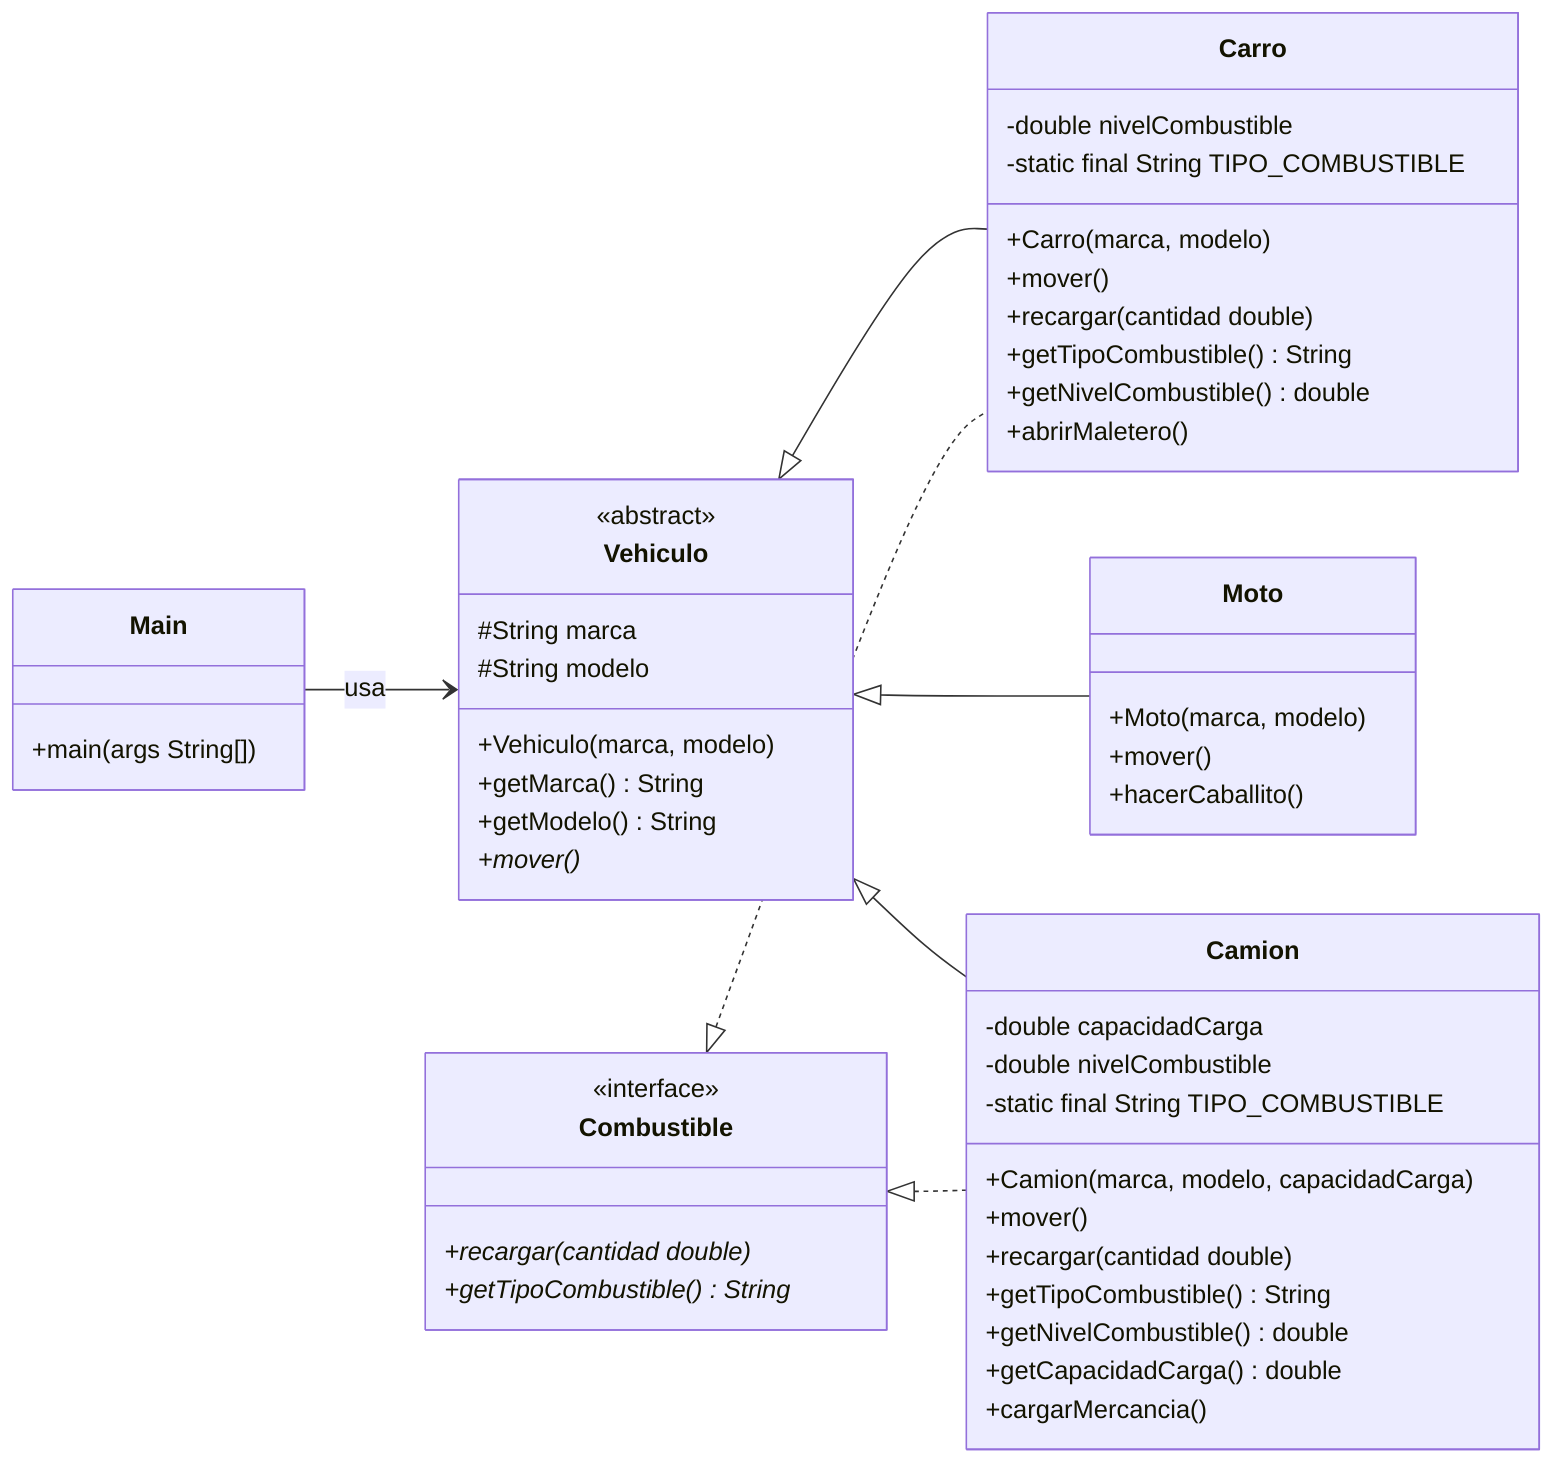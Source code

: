 classDiagram
    direction LR
    
    class Vehiculo {
        <<abstract>>
        #String marca
        #String modelo
        +Vehiculo(marca, modelo)
        +getMarca() String
        +getModelo() String
        +mover()*
    }
    
    class Combustible {
        <<interface>>
        +recargar(cantidad double)*
        +getTipoCombustible() String*
    }
    
    class Carro {
        -double nivelCombustible
        -static final String TIPO_COMBUSTIBLE
        +Carro(marca, modelo)
        +mover()
        +recargar(cantidad double)
        +getTipoCombustible() String
        +getNivelCombustible() double
        +abrirMaletero()
    }
    
    class Moto {
        +Moto(marca, modelo)
        +mover()
        +hacerCaballito()
    }
    
    class Camion {
        -double capacidadCarga
        -double nivelCombustible
        -static final String TIPO_COMBUSTIBLE
        +Camion(marca, modelo, capacidadCarga)
        +mover()
        +recargar(cantidad double)
        +getTipoCombustible() String
        +getNivelCombustible() double
        +getCapacidadCarga() double
        +cargarMercancia()
    }
    
    class Main {
        +main(args String[])
    }
    
    Vehiculo <|-- Carro
    Vehiculo <|-- Moto
    Vehiculo <|-- Camion
    Combustible <|.. Carro
    Combustible <|.. Camion
    Main --> Vehiculo : usa